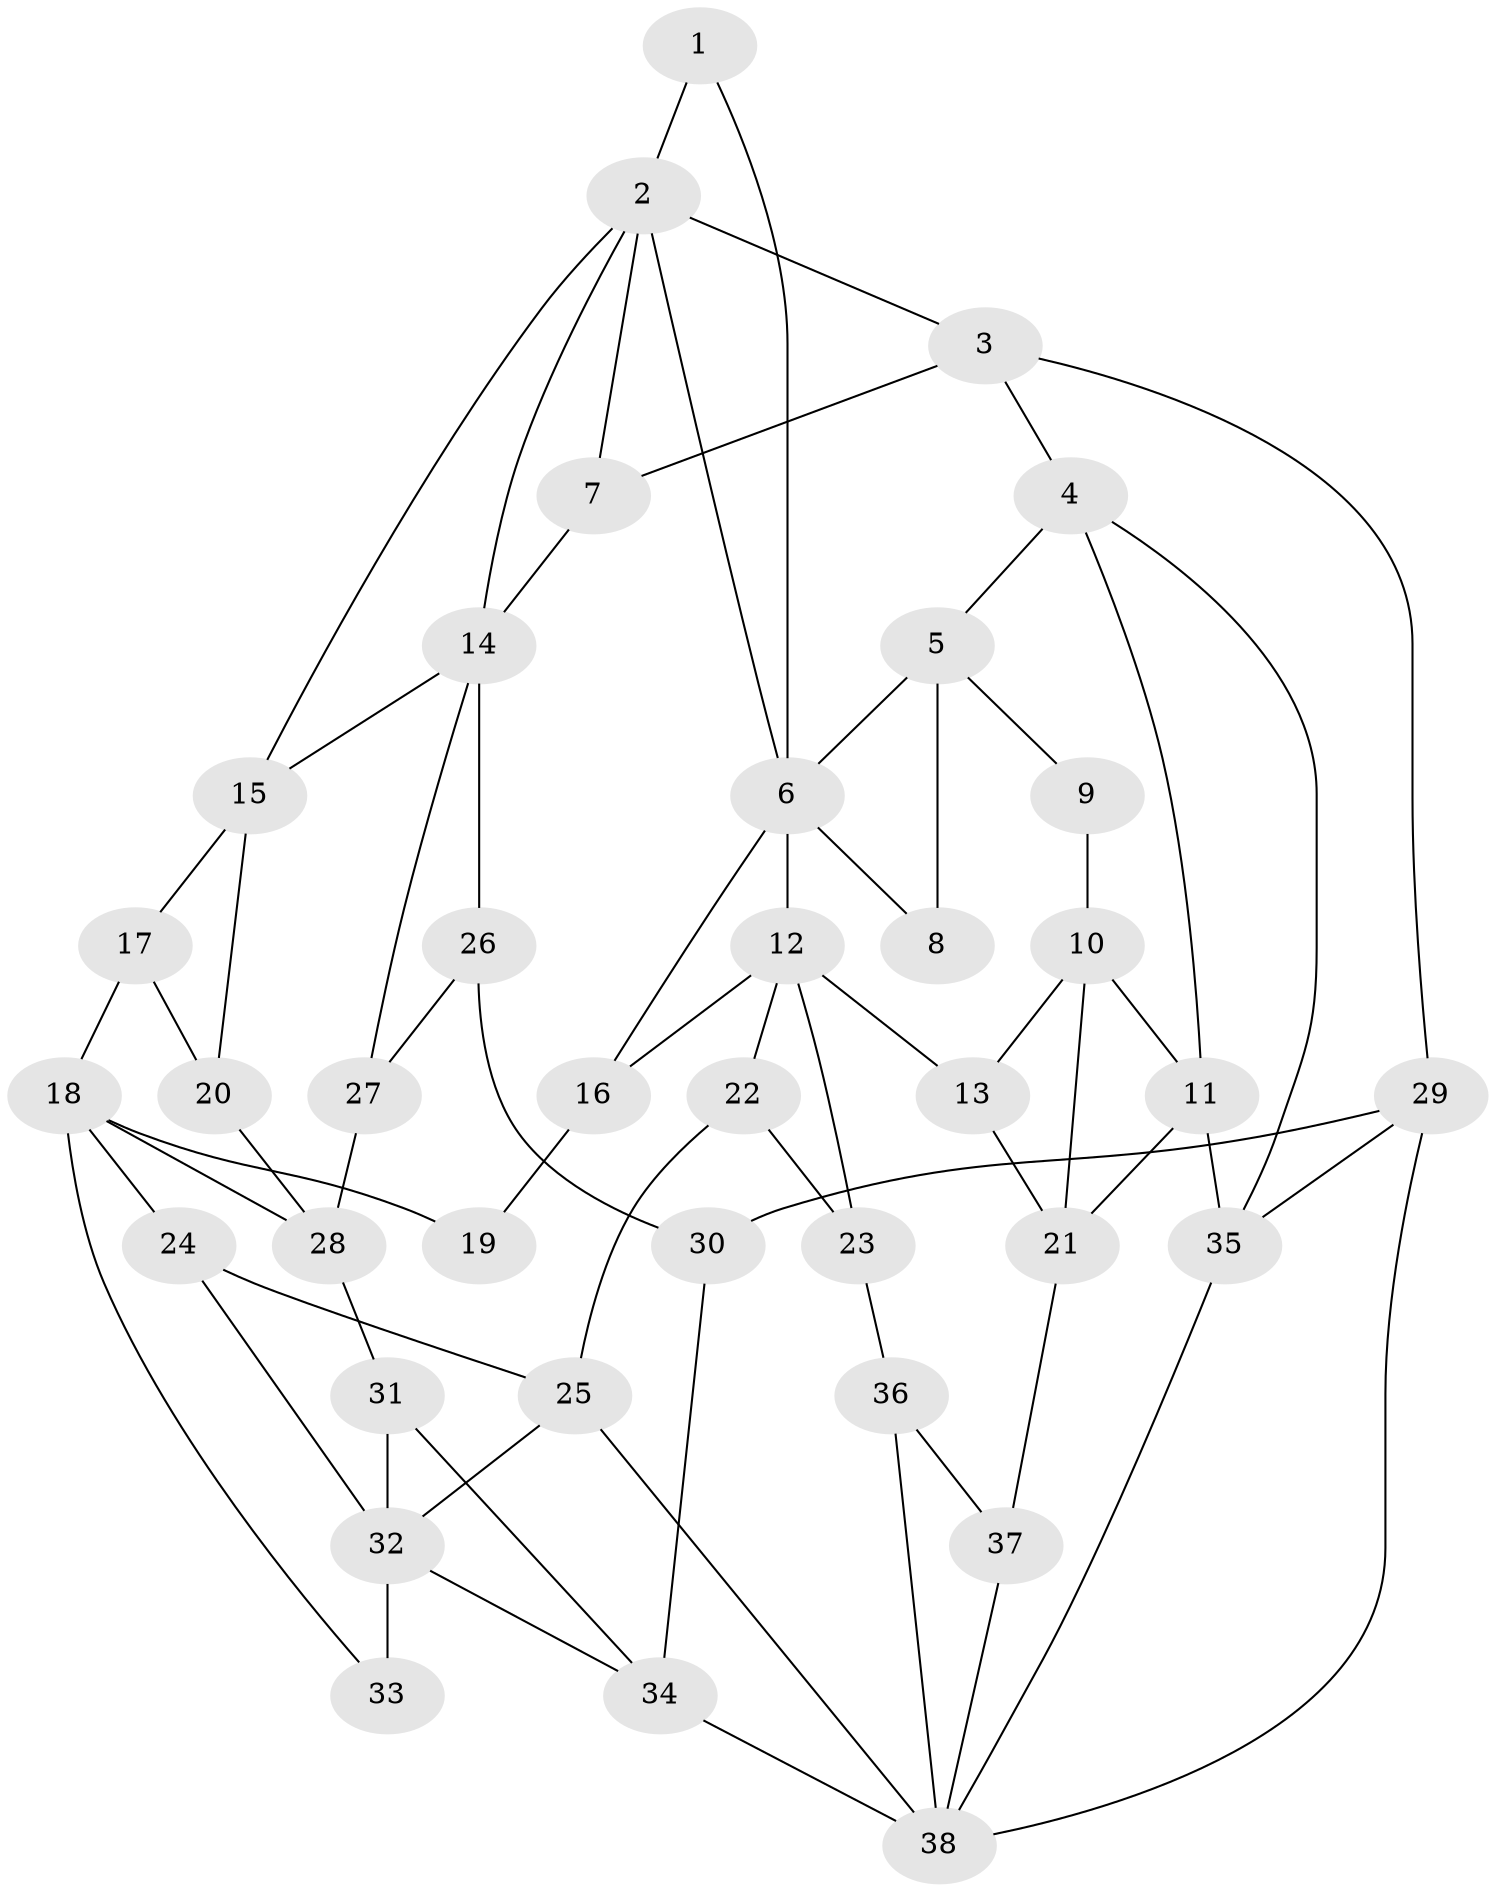 // original degree distribution, {3: 0.02631578947368421, 4: 0.19736842105263158, 5: 0.6052631578947368, 6: 0.17105263157894737}
// Generated by graph-tools (version 1.1) at 2025/38/03/09/25 02:38:24]
// undirected, 38 vertices, 69 edges
graph export_dot {
graph [start="1"]
  node [color=gray90,style=filled];
  1;
  2;
  3;
  4;
  5;
  6;
  7;
  8;
  9;
  10;
  11;
  12;
  13;
  14;
  15;
  16;
  17;
  18;
  19;
  20;
  21;
  22;
  23;
  24;
  25;
  26;
  27;
  28;
  29;
  30;
  31;
  32;
  33;
  34;
  35;
  36;
  37;
  38;
  1 -- 2 [weight=1.0];
  1 -- 6 [weight=1.0];
  2 -- 3 [weight=1.0];
  2 -- 6 [weight=1.0];
  2 -- 7 [weight=1.0];
  2 -- 14 [weight=1.0];
  2 -- 15 [weight=1.0];
  3 -- 4 [weight=1.0];
  3 -- 7 [weight=1.0];
  3 -- 29 [weight=1.0];
  4 -- 5 [weight=1.0];
  4 -- 11 [weight=1.0];
  4 -- 35 [weight=1.0];
  5 -- 6 [weight=1.0];
  5 -- 8 [weight=2.0];
  5 -- 9 [weight=1.0];
  6 -- 8 [weight=1.0];
  6 -- 12 [weight=1.0];
  6 -- 16 [weight=1.0];
  7 -- 14 [weight=1.0];
  9 -- 10 [weight=2.0];
  10 -- 11 [weight=2.0];
  10 -- 13 [weight=1.0];
  10 -- 21 [weight=1.0];
  11 -- 21 [weight=1.0];
  11 -- 35 [weight=1.0];
  12 -- 13 [weight=2.0];
  12 -- 16 [weight=1.0];
  12 -- 22 [weight=1.0];
  12 -- 23 [weight=1.0];
  13 -- 21 [weight=1.0];
  14 -- 15 [weight=2.0];
  14 -- 26 [weight=1.0];
  14 -- 27 [weight=1.0];
  15 -- 17 [weight=1.0];
  15 -- 20 [weight=1.0];
  16 -- 19 [weight=1.0];
  17 -- 18 [weight=1.0];
  17 -- 20 [weight=1.0];
  18 -- 19 [weight=2.0];
  18 -- 24 [weight=1.0];
  18 -- 28 [weight=1.0];
  18 -- 33 [weight=1.0];
  20 -- 28 [weight=1.0];
  21 -- 37 [weight=1.0];
  22 -- 23 [weight=1.0];
  22 -- 25 [weight=1.0];
  23 -- 36 [weight=1.0];
  24 -- 25 [weight=1.0];
  24 -- 32 [weight=1.0];
  25 -- 32 [weight=1.0];
  25 -- 38 [weight=1.0];
  26 -- 27 [weight=1.0];
  26 -- 30 [weight=1.0];
  27 -- 28 [weight=1.0];
  28 -- 31 [weight=1.0];
  29 -- 30 [weight=1.0];
  29 -- 35 [weight=1.0];
  29 -- 38 [weight=1.0];
  30 -- 34 [weight=1.0];
  31 -- 32 [weight=1.0];
  31 -- 34 [weight=1.0];
  32 -- 33 [weight=2.0];
  32 -- 34 [weight=1.0];
  34 -- 38 [weight=1.0];
  35 -- 38 [weight=1.0];
  36 -- 37 [weight=1.0];
  36 -- 38 [weight=1.0];
  37 -- 38 [weight=1.0];
}

